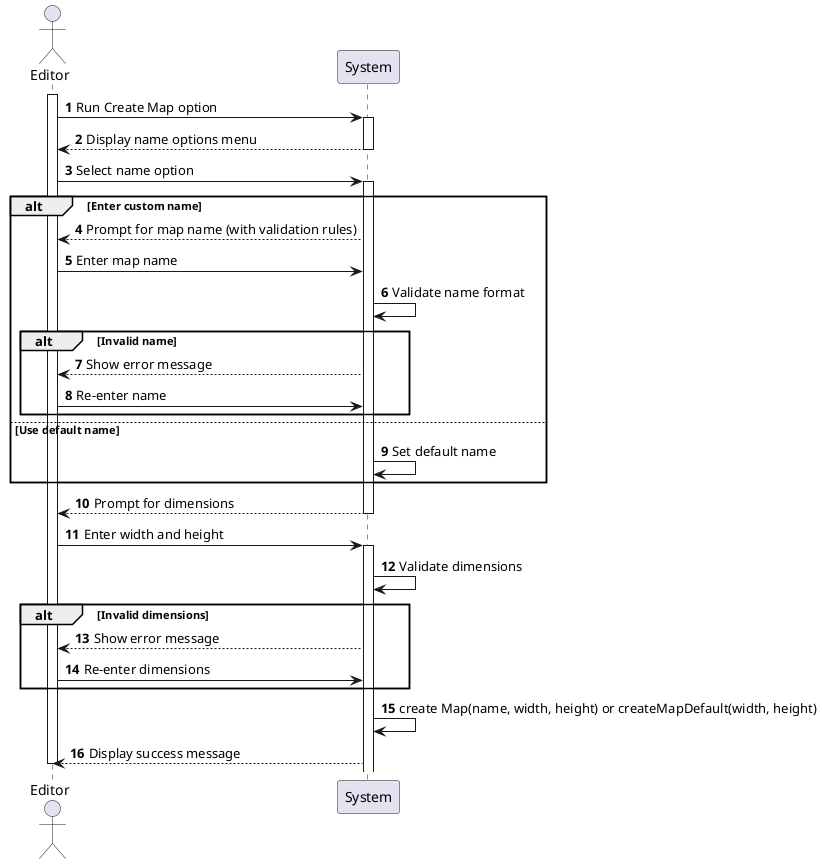 @startuml
autonumber

actor Editor
participant "System" as SYS

activate Editor

Editor -> SYS : Run Create Map option
activate SYS
SYS --> Editor : Display name options menu
deactivate SYS
Editor -> SYS : Select name option
activate SYS
alt Enter custom name
    SYS --> Editor : Prompt for map name (with validation rules)
    Editor -> SYS : Enter map name
    SYS -> SYS : Validate name format
    alt Invalid name
        SYS --> Editor : Show error message
        Editor -> SYS : Re-enter name
    end
else Use default name
    SYS -> SYS : Set default name
end

SYS --> Editor : Prompt for dimensions
deactivate SYS
Editor -> SYS : Enter width and height
activate SYS
SYS -> SYS : Validate dimensions
alt Invalid dimensions
    SYS --> Editor : Show error message
    Editor -> SYS : Re-enter dimensions
end
SYS -> SYS : create Map(name, width, height) or createMapDefault(width, height)
SYS --> Editor : Display success message
deactivate Editor
@enduml
